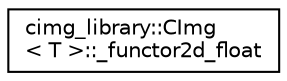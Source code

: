 digraph G
{
  edge [fontname="Helvetica",fontsize="10",labelfontname="Helvetica",labelfontsize="10"];
  node [fontname="Helvetica",fontsize="10",shape=record];
  rankdir="LR";
  Node1 [label="cimg_library::CImg\l\< T \>::_functor2d_float",height=0.2,width=0.4,color="black", fillcolor="white", style="filled",URL="$structcimg__library_1_1_c_img_1_1__functor2d__float.html"];
}
